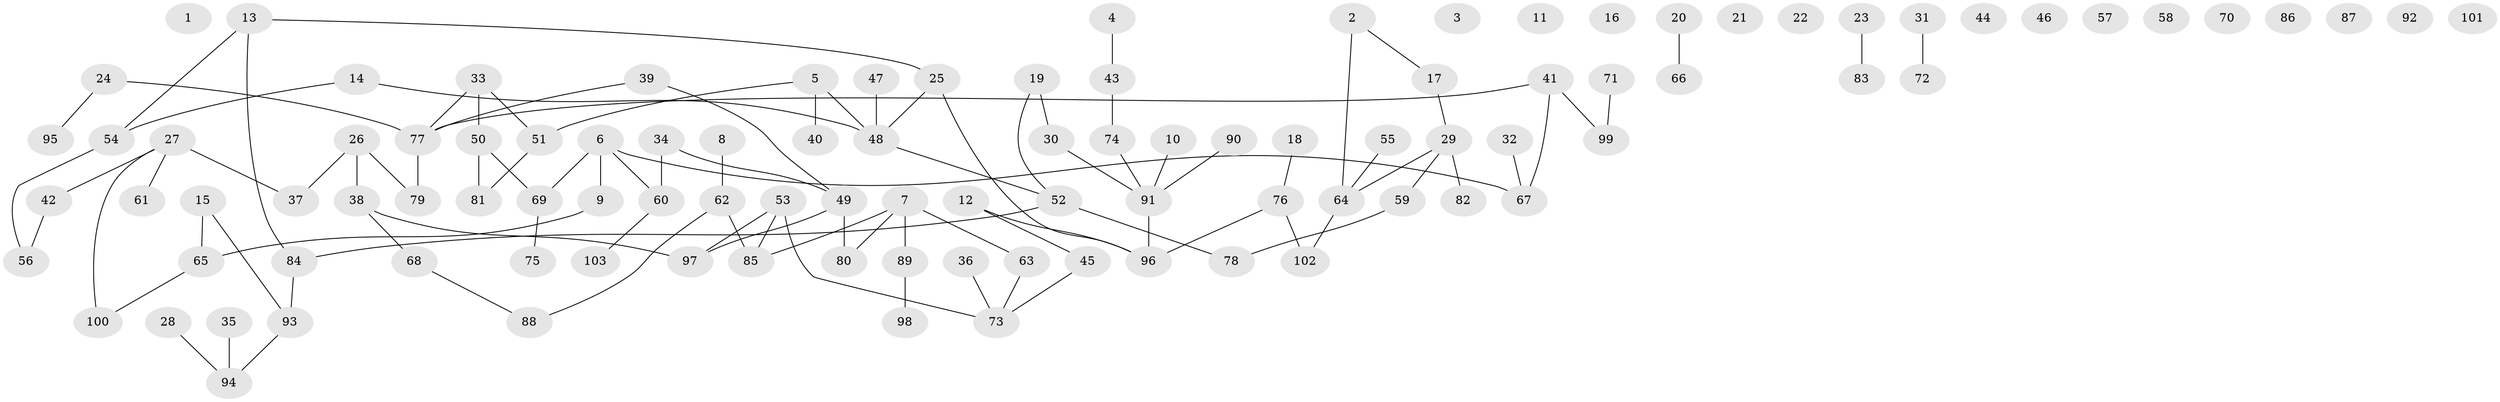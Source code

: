 // Generated by graph-tools (version 1.1) at 2025/49/03/09/25 03:49:09]
// undirected, 103 vertices, 100 edges
graph export_dot {
graph [start="1"]
  node [color=gray90,style=filled];
  1;
  2;
  3;
  4;
  5;
  6;
  7;
  8;
  9;
  10;
  11;
  12;
  13;
  14;
  15;
  16;
  17;
  18;
  19;
  20;
  21;
  22;
  23;
  24;
  25;
  26;
  27;
  28;
  29;
  30;
  31;
  32;
  33;
  34;
  35;
  36;
  37;
  38;
  39;
  40;
  41;
  42;
  43;
  44;
  45;
  46;
  47;
  48;
  49;
  50;
  51;
  52;
  53;
  54;
  55;
  56;
  57;
  58;
  59;
  60;
  61;
  62;
  63;
  64;
  65;
  66;
  67;
  68;
  69;
  70;
  71;
  72;
  73;
  74;
  75;
  76;
  77;
  78;
  79;
  80;
  81;
  82;
  83;
  84;
  85;
  86;
  87;
  88;
  89;
  90;
  91;
  92;
  93;
  94;
  95;
  96;
  97;
  98;
  99;
  100;
  101;
  102;
  103;
  2 -- 17;
  2 -- 64;
  4 -- 43;
  5 -- 40;
  5 -- 48;
  5 -- 51;
  6 -- 9;
  6 -- 60;
  6 -- 67;
  6 -- 69;
  7 -- 63;
  7 -- 80;
  7 -- 85;
  7 -- 89;
  8 -- 62;
  9 -- 65;
  10 -- 91;
  12 -- 45;
  12 -- 96;
  13 -- 25;
  13 -- 54;
  13 -- 84;
  14 -- 48;
  14 -- 54;
  15 -- 65;
  15 -- 93;
  17 -- 29;
  18 -- 76;
  19 -- 30;
  19 -- 52;
  20 -- 66;
  23 -- 83;
  24 -- 77;
  24 -- 95;
  25 -- 48;
  25 -- 96;
  26 -- 37;
  26 -- 38;
  26 -- 79;
  27 -- 37;
  27 -- 42;
  27 -- 61;
  27 -- 100;
  28 -- 94;
  29 -- 59;
  29 -- 64;
  29 -- 82;
  30 -- 91;
  31 -- 72;
  32 -- 67;
  33 -- 50;
  33 -- 51;
  33 -- 77;
  34 -- 49;
  34 -- 60;
  35 -- 94;
  36 -- 73;
  38 -- 68;
  38 -- 97;
  39 -- 49;
  39 -- 77;
  41 -- 67;
  41 -- 77;
  41 -- 99;
  42 -- 56;
  43 -- 74;
  45 -- 73;
  47 -- 48;
  48 -- 52;
  49 -- 80;
  49 -- 97;
  50 -- 69;
  50 -- 81;
  51 -- 81;
  52 -- 78;
  52 -- 84;
  53 -- 73;
  53 -- 85;
  53 -- 97;
  54 -- 56;
  55 -- 64;
  59 -- 78;
  60 -- 103;
  62 -- 85;
  62 -- 88;
  63 -- 73;
  64 -- 102;
  65 -- 100;
  68 -- 88;
  69 -- 75;
  71 -- 99;
  74 -- 91;
  76 -- 96;
  76 -- 102;
  77 -- 79;
  84 -- 93;
  89 -- 98;
  90 -- 91;
  91 -- 96;
  93 -- 94;
}
